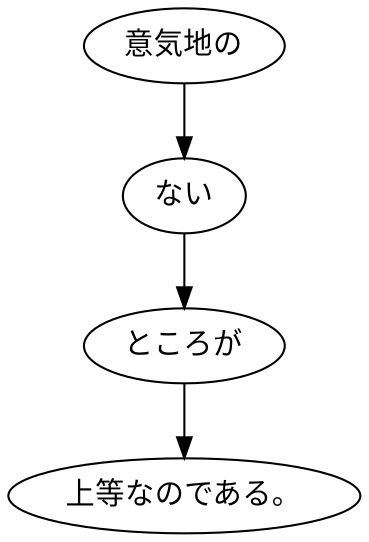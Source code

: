 digraph graph6675 {
	node0 [label="意気地の"];
	node1 [label="ない"];
	node2 [label="ところが"];
	node3 [label="上等なのである。"];
	node0 -> node1;
	node1 -> node2;
	node2 -> node3;
}
